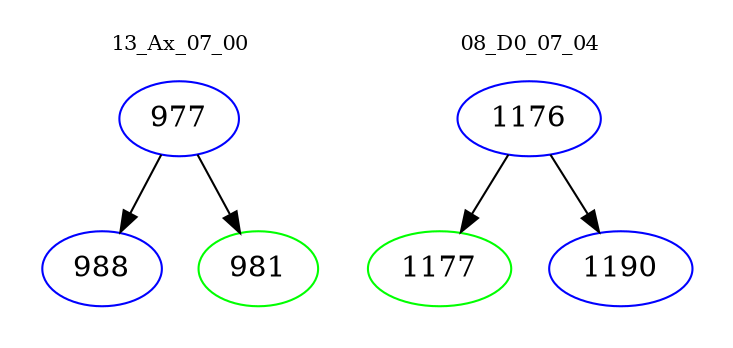 digraph{
subgraph cluster_0 {
color = white
label = "13_Ax_07_00";
fontsize=10;
T0_977 [label="977", color="blue"]
T0_977 -> T0_988 [color="black"]
T0_988 [label="988", color="blue"]
T0_977 -> T0_981 [color="black"]
T0_981 [label="981", color="green"]
}
subgraph cluster_1 {
color = white
label = "08_D0_07_04";
fontsize=10;
T1_1176 [label="1176", color="blue"]
T1_1176 -> T1_1177 [color="black"]
T1_1177 [label="1177", color="green"]
T1_1176 -> T1_1190 [color="black"]
T1_1190 [label="1190", color="blue"]
}
}
